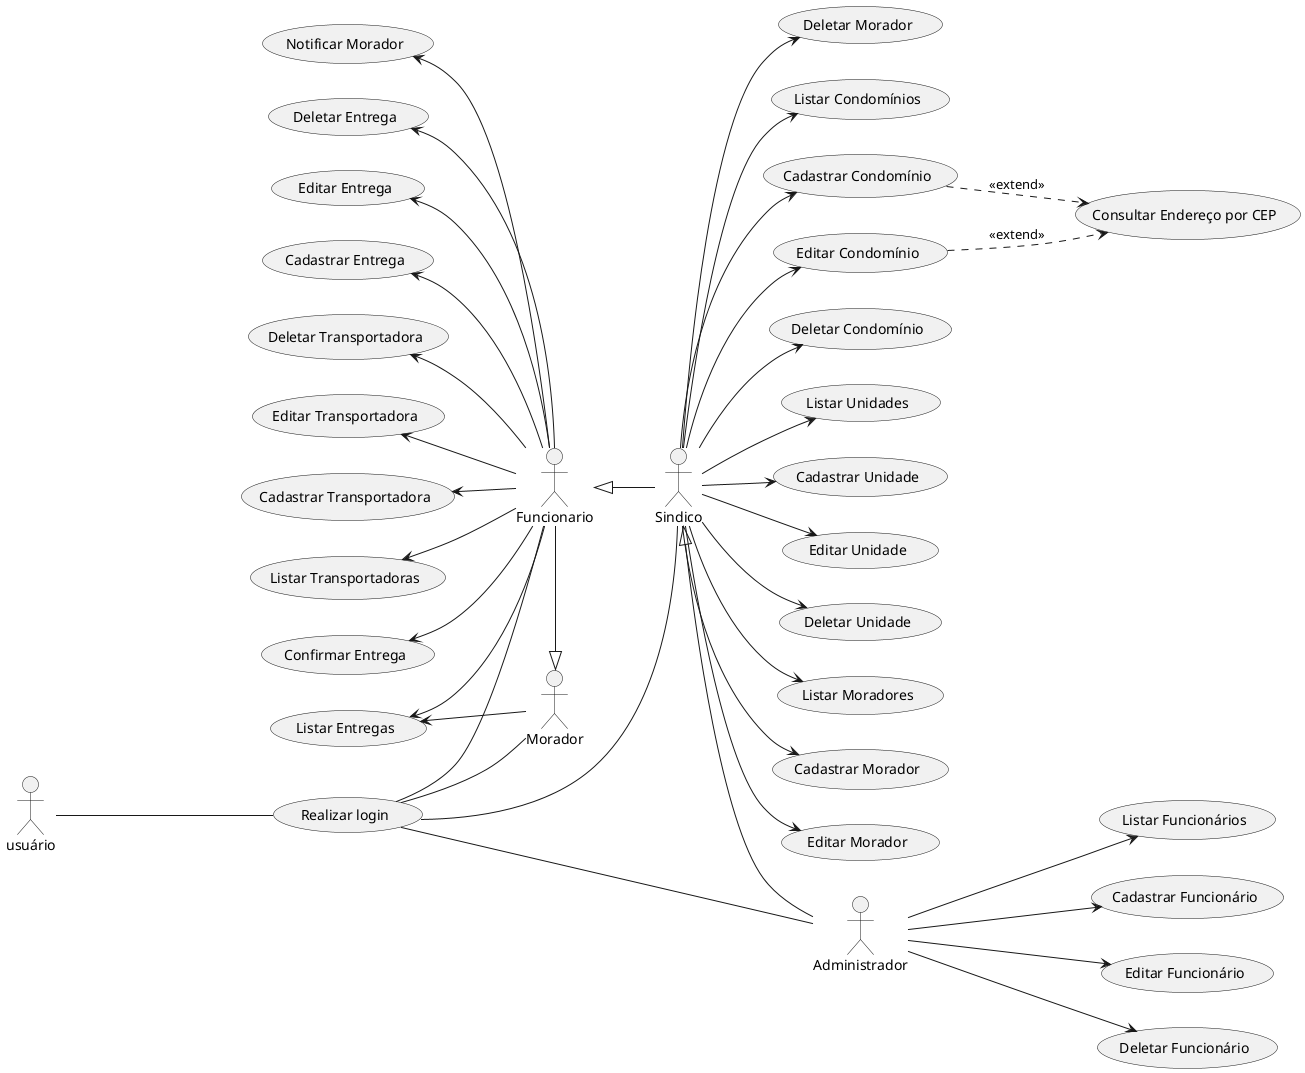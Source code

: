 @startuml

left to right direction

actor Morador as morador
actor Funcionario as funcionario
actor Sindico as sindico
actor Administrador as administrador

usuário ---- (Realizar login)

(Realizar login) -- administrador
(Realizar login) -- sindico
(Realizar login) -- funcionario
(Realizar login) -- morador

administrador -up-|> sindico
sindico -up-|> funcionario
funcionario -right-|> morador

usecase "Listar Funcionários" as listar_funcionarios
usecase "Cadastrar Funcionário" as cadastrar_funcionario
usecase "Editar Funcionário" as editar_funcionario
usecase "Deletar Funcionário" as deletar_funcionario

usecase "Listar Condomínios" as listar_condominios
usecase "Cadastrar Condomínio" as cadastrar_condominio
usecase "Editar Condomínio" as editar_condominio
usecase "Deletar Condomínio" as deletar_condominio

usecase "Listar Unidades" as listar_unidades
usecase "Cadastrar Unidade" as cadastrar_unidade
usecase "Editar Unidade" as editar_unidade
usecase "Deletar Unidade" as deletar_unidade

usecase "Listar Moradores" as listar_moradores
usecase "Cadastrar Morador" as cadastrar_morador
usecase "Editar Morador" as editar_morador
usecase "Deletar Morador" as deletar_morador
usecase "Consultar Endereço por CEP" as consultar_endereco

usecase "Listar Entregas" as listar_entregas
usecase "Cadastrar Entrega" as cadastrar_entrega
usecase "Editar Entrega" as editar_entrega
usecase "Deletar Entrega" as deletar_entrega
usecase "Confirmar Entrega" as confirmar_entrega
usecase "Notificar Morador" as notificar_entrega

usecase "Listar Transportadoras" as listar_transportadoras
usecase "Cadastrar Transportadora" as cadastrar_transportadora
usecase "Editar Transportadora" as editar_transportadora
usecase "Deletar Transportadora" as deletar_transportadora

administrador --> listar_funcionarios
administrador --> cadastrar_funcionario
administrador --> editar_funcionario
administrador --> deletar_funcionario

sindico --> listar_condominios
sindico --> cadastrar_condominio
sindico --> editar_condominio
sindico --> deletar_condominio

cadastrar_condominio ..> consultar_endereco : <<extend>>
editar_condominio ..> consultar_endereco : <<extend>>

sindico --> listar_unidades
sindico --> cadastrar_unidade
sindico --> editar_unidade
sindico --> deletar_unidade

sindico --> listar_moradores
sindico --> cadastrar_morador
sindico --> editar_morador
sindico --> deletar_morador

funcionario -up-> listar_entregas
funcionario -up-> cadastrar_entrega
funcionario -up-> editar_entrega
funcionario -up-> deletar_entrega
funcionario -up-> notificar_entrega
funcionario -up-> confirmar_entrega

funcionario -up-> listar_transportadoras
funcionario -up-> cadastrar_transportadora
funcionario -up-> editar_transportadora
funcionario -up-> deletar_transportadora

morador -up-> listar_entregas

@enduml

